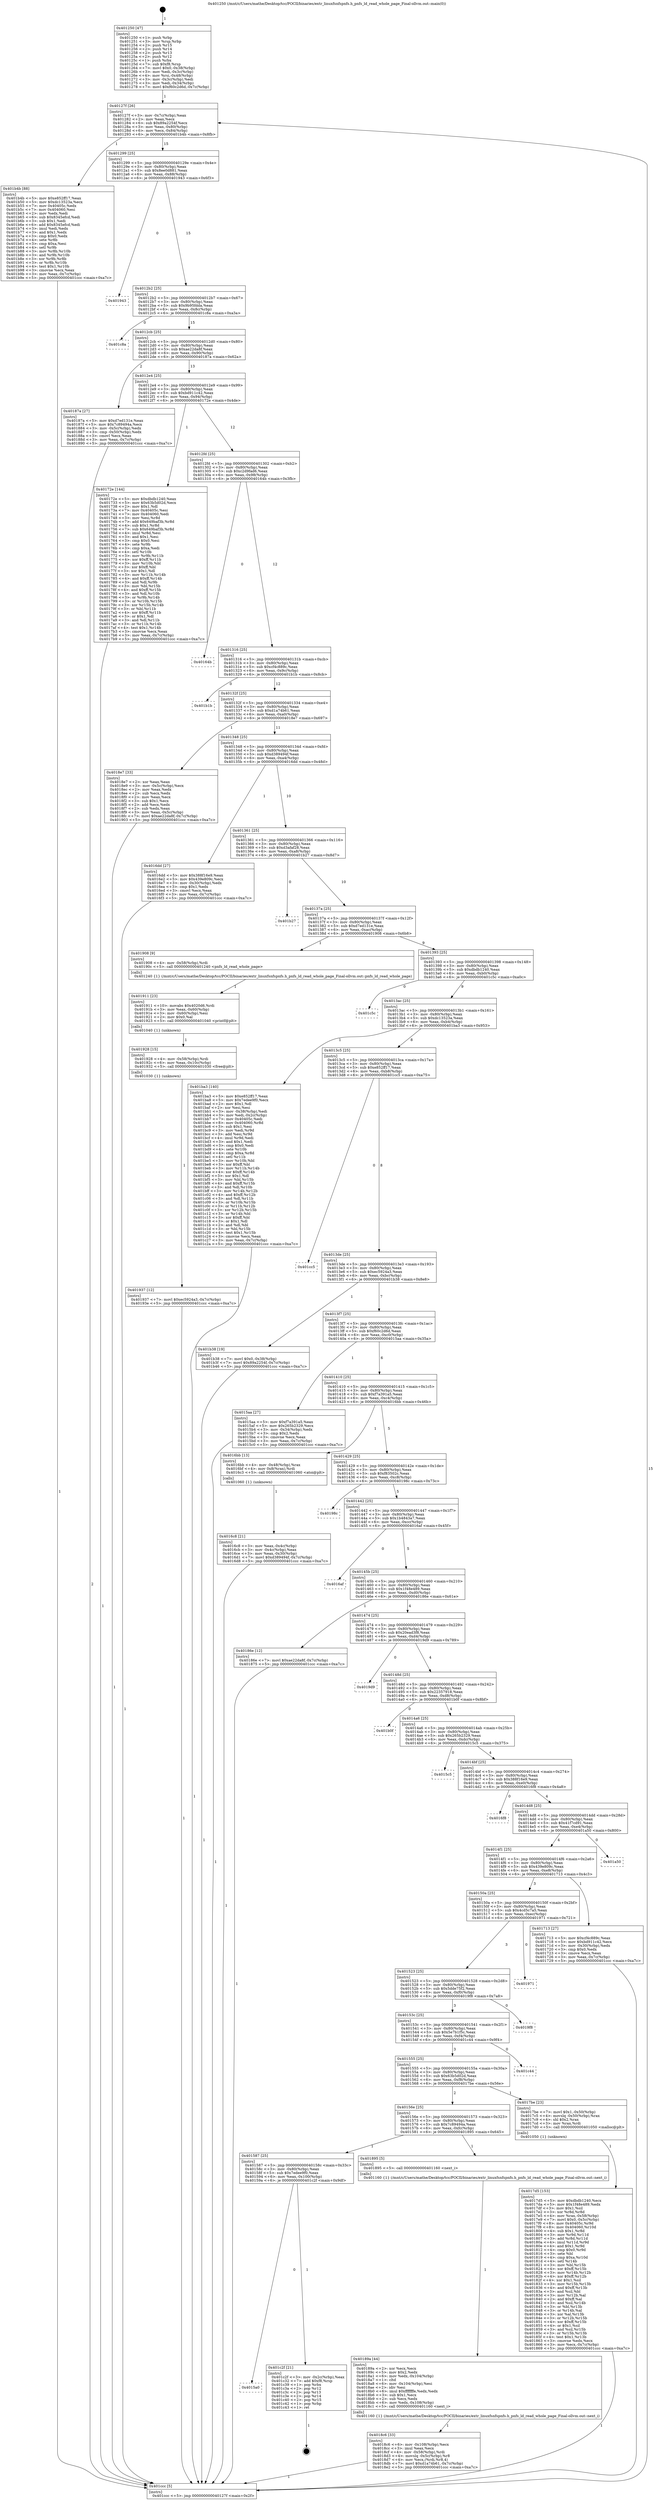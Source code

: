 digraph "0x401250" {
  label = "0x401250 (/mnt/c/Users/mathe/Desktop/tcc/POCII/binaries/extr_linuxfsnfspnfs.h_pnfs_ld_read_whole_page_Final-ollvm.out::main(0))"
  labelloc = "t"
  node[shape=record]

  Entry [label="",width=0.3,height=0.3,shape=circle,fillcolor=black,style=filled]
  "0x40127f" [label="{
     0x40127f [26]\l
     | [instrs]\l
     &nbsp;&nbsp;0x40127f \<+3\>: mov -0x7c(%rbp),%eax\l
     &nbsp;&nbsp;0x401282 \<+2\>: mov %eax,%ecx\l
     &nbsp;&nbsp;0x401284 \<+6\>: sub $0x89a2254f,%ecx\l
     &nbsp;&nbsp;0x40128a \<+3\>: mov %eax,-0x80(%rbp)\l
     &nbsp;&nbsp;0x40128d \<+6\>: mov %ecx,-0x84(%rbp)\l
     &nbsp;&nbsp;0x401293 \<+6\>: je 0000000000401b4b \<main+0x8fb\>\l
  }"]
  "0x401b4b" [label="{
     0x401b4b [88]\l
     | [instrs]\l
     &nbsp;&nbsp;0x401b4b \<+5\>: mov $0xe852ff17,%eax\l
     &nbsp;&nbsp;0x401b50 \<+5\>: mov $0xdc13523a,%ecx\l
     &nbsp;&nbsp;0x401b55 \<+7\>: mov 0x40405c,%edx\l
     &nbsp;&nbsp;0x401b5c \<+7\>: mov 0x404060,%esi\l
     &nbsp;&nbsp;0x401b63 \<+2\>: mov %edx,%edi\l
     &nbsp;&nbsp;0x401b65 \<+6\>: sub $0x8345efcd,%edi\l
     &nbsp;&nbsp;0x401b6b \<+3\>: sub $0x1,%edi\l
     &nbsp;&nbsp;0x401b6e \<+6\>: add $0x8345efcd,%edi\l
     &nbsp;&nbsp;0x401b74 \<+3\>: imul %edi,%edx\l
     &nbsp;&nbsp;0x401b77 \<+3\>: and $0x1,%edx\l
     &nbsp;&nbsp;0x401b7a \<+3\>: cmp $0x0,%edx\l
     &nbsp;&nbsp;0x401b7d \<+4\>: sete %r8b\l
     &nbsp;&nbsp;0x401b81 \<+3\>: cmp $0xa,%esi\l
     &nbsp;&nbsp;0x401b84 \<+4\>: setl %r9b\l
     &nbsp;&nbsp;0x401b88 \<+3\>: mov %r8b,%r10b\l
     &nbsp;&nbsp;0x401b8b \<+3\>: and %r9b,%r10b\l
     &nbsp;&nbsp;0x401b8e \<+3\>: xor %r9b,%r8b\l
     &nbsp;&nbsp;0x401b91 \<+3\>: or %r8b,%r10b\l
     &nbsp;&nbsp;0x401b94 \<+4\>: test $0x1,%r10b\l
     &nbsp;&nbsp;0x401b98 \<+3\>: cmovne %ecx,%eax\l
     &nbsp;&nbsp;0x401b9b \<+3\>: mov %eax,-0x7c(%rbp)\l
     &nbsp;&nbsp;0x401b9e \<+5\>: jmp 0000000000401ccc \<main+0xa7c\>\l
  }"]
  "0x401299" [label="{
     0x401299 [25]\l
     | [instrs]\l
     &nbsp;&nbsp;0x401299 \<+5\>: jmp 000000000040129e \<main+0x4e\>\l
     &nbsp;&nbsp;0x40129e \<+3\>: mov -0x80(%rbp),%eax\l
     &nbsp;&nbsp;0x4012a1 \<+5\>: sub $0x8ee0d881,%eax\l
     &nbsp;&nbsp;0x4012a6 \<+6\>: mov %eax,-0x88(%rbp)\l
     &nbsp;&nbsp;0x4012ac \<+6\>: je 0000000000401943 \<main+0x6f3\>\l
  }"]
  Exit [label="",width=0.3,height=0.3,shape=circle,fillcolor=black,style=filled,peripheries=2]
  "0x401943" [label="{
     0x401943\l
  }", style=dashed]
  "0x4012b2" [label="{
     0x4012b2 [25]\l
     | [instrs]\l
     &nbsp;&nbsp;0x4012b2 \<+5\>: jmp 00000000004012b7 \<main+0x67\>\l
     &nbsp;&nbsp;0x4012b7 \<+3\>: mov -0x80(%rbp),%eax\l
     &nbsp;&nbsp;0x4012ba \<+5\>: sub $0x9b95fdda,%eax\l
     &nbsp;&nbsp;0x4012bf \<+6\>: mov %eax,-0x8c(%rbp)\l
     &nbsp;&nbsp;0x4012c5 \<+6\>: je 0000000000401c8a \<main+0xa3a\>\l
  }"]
  "0x4015a0" [label="{
     0x4015a0\l
  }", style=dashed]
  "0x401c8a" [label="{
     0x401c8a\l
  }", style=dashed]
  "0x4012cb" [label="{
     0x4012cb [25]\l
     | [instrs]\l
     &nbsp;&nbsp;0x4012cb \<+5\>: jmp 00000000004012d0 \<main+0x80\>\l
     &nbsp;&nbsp;0x4012d0 \<+3\>: mov -0x80(%rbp),%eax\l
     &nbsp;&nbsp;0x4012d3 \<+5\>: sub $0xae22da8f,%eax\l
     &nbsp;&nbsp;0x4012d8 \<+6\>: mov %eax,-0x90(%rbp)\l
     &nbsp;&nbsp;0x4012de \<+6\>: je 000000000040187a \<main+0x62a\>\l
  }"]
  "0x401c2f" [label="{
     0x401c2f [21]\l
     | [instrs]\l
     &nbsp;&nbsp;0x401c2f \<+3\>: mov -0x2c(%rbp),%eax\l
     &nbsp;&nbsp;0x401c32 \<+7\>: add $0xf8,%rsp\l
     &nbsp;&nbsp;0x401c39 \<+1\>: pop %rbx\l
     &nbsp;&nbsp;0x401c3a \<+2\>: pop %r12\l
     &nbsp;&nbsp;0x401c3c \<+2\>: pop %r13\l
     &nbsp;&nbsp;0x401c3e \<+2\>: pop %r14\l
     &nbsp;&nbsp;0x401c40 \<+2\>: pop %r15\l
     &nbsp;&nbsp;0x401c42 \<+1\>: pop %rbp\l
     &nbsp;&nbsp;0x401c43 \<+1\>: ret\l
  }"]
  "0x40187a" [label="{
     0x40187a [27]\l
     | [instrs]\l
     &nbsp;&nbsp;0x40187a \<+5\>: mov $0xd7ed131e,%eax\l
     &nbsp;&nbsp;0x40187f \<+5\>: mov $0x7c89494a,%ecx\l
     &nbsp;&nbsp;0x401884 \<+3\>: mov -0x5c(%rbp),%edx\l
     &nbsp;&nbsp;0x401887 \<+3\>: cmp -0x50(%rbp),%edx\l
     &nbsp;&nbsp;0x40188a \<+3\>: cmovl %ecx,%eax\l
     &nbsp;&nbsp;0x40188d \<+3\>: mov %eax,-0x7c(%rbp)\l
     &nbsp;&nbsp;0x401890 \<+5\>: jmp 0000000000401ccc \<main+0xa7c\>\l
  }"]
  "0x4012e4" [label="{
     0x4012e4 [25]\l
     | [instrs]\l
     &nbsp;&nbsp;0x4012e4 \<+5\>: jmp 00000000004012e9 \<main+0x99\>\l
     &nbsp;&nbsp;0x4012e9 \<+3\>: mov -0x80(%rbp),%eax\l
     &nbsp;&nbsp;0x4012ec \<+5\>: sub $0xbd911c42,%eax\l
     &nbsp;&nbsp;0x4012f1 \<+6\>: mov %eax,-0x94(%rbp)\l
     &nbsp;&nbsp;0x4012f7 \<+6\>: je 000000000040172e \<main+0x4de\>\l
  }"]
  "0x401937" [label="{
     0x401937 [12]\l
     | [instrs]\l
     &nbsp;&nbsp;0x401937 \<+7\>: movl $0xec5924a3,-0x7c(%rbp)\l
     &nbsp;&nbsp;0x40193e \<+5\>: jmp 0000000000401ccc \<main+0xa7c\>\l
  }"]
  "0x40172e" [label="{
     0x40172e [144]\l
     | [instrs]\l
     &nbsp;&nbsp;0x40172e \<+5\>: mov $0xdbdb1240,%eax\l
     &nbsp;&nbsp;0x401733 \<+5\>: mov $0x63b5d02d,%ecx\l
     &nbsp;&nbsp;0x401738 \<+2\>: mov $0x1,%dl\l
     &nbsp;&nbsp;0x40173a \<+7\>: mov 0x40405c,%esi\l
     &nbsp;&nbsp;0x401741 \<+7\>: mov 0x404060,%edi\l
     &nbsp;&nbsp;0x401748 \<+3\>: mov %esi,%r8d\l
     &nbsp;&nbsp;0x40174b \<+7\>: add $0x649baf3b,%r8d\l
     &nbsp;&nbsp;0x401752 \<+4\>: sub $0x1,%r8d\l
     &nbsp;&nbsp;0x401756 \<+7\>: sub $0x649baf3b,%r8d\l
     &nbsp;&nbsp;0x40175d \<+4\>: imul %r8d,%esi\l
     &nbsp;&nbsp;0x401761 \<+3\>: and $0x1,%esi\l
     &nbsp;&nbsp;0x401764 \<+3\>: cmp $0x0,%esi\l
     &nbsp;&nbsp;0x401767 \<+4\>: sete %r9b\l
     &nbsp;&nbsp;0x40176b \<+3\>: cmp $0xa,%edi\l
     &nbsp;&nbsp;0x40176e \<+4\>: setl %r10b\l
     &nbsp;&nbsp;0x401772 \<+3\>: mov %r9b,%r11b\l
     &nbsp;&nbsp;0x401775 \<+4\>: xor $0xff,%r11b\l
     &nbsp;&nbsp;0x401779 \<+3\>: mov %r10b,%bl\l
     &nbsp;&nbsp;0x40177c \<+3\>: xor $0xff,%bl\l
     &nbsp;&nbsp;0x40177f \<+3\>: xor $0x1,%dl\l
     &nbsp;&nbsp;0x401782 \<+3\>: mov %r11b,%r14b\l
     &nbsp;&nbsp;0x401785 \<+4\>: and $0xff,%r14b\l
     &nbsp;&nbsp;0x401789 \<+3\>: and %dl,%r9b\l
     &nbsp;&nbsp;0x40178c \<+3\>: mov %bl,%r15b\l
     &nbsp;&nbsp;0x40178f \<+4\>: and $0xff,%r15b\l
     &nbsp;&nbsp;0x401793 \<+3\>: and %dl,%r10b\l
     &nbsp;&nbsp;0x401796 \<+3\>: or %r9b,%r14b\l
     &nbsp;&nbsp;0x401799 \<+3\>: or %r10b,%r15b\l
     &nbsp;&nbsp;0x40179c \<+3\>: xor %r15b,%r14b\l
     &nbsp;&nbsp;0x40179f \<+3\>: or %bl,%r11b\l
     &nbsp;&nbsp;0x4017a2 \<+4\>: xor $0xff,%r11b\l
     &nbsp;&nbsp;0x4017a6 \<+3\>: or $0x1,%dl\l
     &nbsp;&nbsp;0x4017a9 \<+3\>: and %dl,%r11b\l
     &nbsp;&nbsp;0x4017ac \<+3\>: or %r11b,%r14b\l
     &nbsp;&nbsp;0x4017af \<+4\>: test $0x1,%r14b\l
     &nbsp;&nbsp;0x4017b3 \<+3\>: cmovne %ecx,%eax\l
     &nbsp;&nbsp;0x4017b6 \<+3\>: mov %eax,-0x7c(%rbp)\l
     &nbsp;&nbsp;0x4017b9 \<+5\>: jmp 0000000000401ccc \<main+0xa7c\>\l
  }"]
  "0x4012fd" [label="{
     0x4012fd [25]\l
     | [instrs]\l
     &nbsp;&nbsp;0x4012fd \<+5\>: jmp 0000000000401302 \<main+0xb2\>\l
     &nbsp;&nbsp;0x401302 \<+3\>: mov -0x80(%rbp),%eax\l
     &nbsp;&nbsp;0x401305 \<+5\>: sub $0xc2d9fad6,%eax\l
     &nbsp;&nbsp;0x40130a \<+6\>: mov %eax,-0x98(%rbp)\l
     &nbsp;&nbsp;0x401310 \<+6\>: je 000000000040164b \<main+0x3fb\>\l
  }"]
  "0x401928" [label="{
     0x401928 [15]\l
     | [instrs]\l
     &nbsp;&nbsp;0x401928 \<+4\>: mov -0x58(%rbp),%rdi\l
     &nbsp;&nbsp;0x40192c \<+6\>: mov %eax,-0x10c(%rbp)\l
     &nbsp;&nbsp;0x401932 \<+5\>: call 0000000000401030 \<free@plt\>\l
     | [calls]\l
     &nbsp;&nbsp;0x401030 \{1\} (unknown)\l
  }"]
  "0x40164b" [label="{
     0x40164b\l
  }", style=dashed]
  "0x401316" [label="{
     0x401316 [25]\l
     | [instrs]\l
     &nbsp;&nbsp;0x401316 \<+5\>: jmp 000000000040131b \<main+0xcb\>\l
     &nbsp;&nbsp;0x40131b \<+3\>: mov -0x80(%rbp),%eax\l
     &nbsp;&nbsp;0x40131e \<+5\>: sub $0xcf4c889c,%eax\l
     &nbsp;&nbsp;0x401323 \<+6\>: mov %eax,-0x9c(%rbp)\l
     &nbsp;&nbsp;0x401329 \<+6\>: je 0000000000401b1b \<main+0x8cb\>\l
  }"]
  "0x401911" [label="{
     0x401911 [23]\l
     | [instrs]\l
     &nbsp;&nbsp;0x401911 \<+10\>: movabs $0x4020d6,%rdi\l
     &nbsp;&nbsp;0x40191b \<+3\>: mov %eax,-0x60(%rbp)\l
     &nbsp;&nbsp;0x40191e \<+3\>: mov -0x60(%rbp),%esi\l
     &nbsp;&nbsp;0x401921 \<+2\>: mov $0x0,%al\l
     &nbsp;&nbsp;0x401923 \<+5\>: call 0000000000401040 \<printf@plt\>\l
     | [calls]\l
     &nbsp;&nbsp;0x401040 \{1\} (unknown)\l
  }"]
  "0x401b1b" [label="{
     0x401b1b\l
  }", style=dashed]
  "0x40132f" [label="{
     0x40132f [25]\l
     | [instrs]\l
     &nbsp;&nbsp;0x40132f \<+5\>: jmp 0000000000401334 \<main+0xe4\>\l
     &nbsp;&nbsp;0x401334 \<+3\>: mov -0x80(%rbp),%eax\l
     &nbsp;&nbsp;0x401337 \<+5\>: sub $0xd1a74b61,%eax\l
     &nbsp;&nbsp;0x40133c \<+6\>: mov %eax,-0xa0(%rbp)\l
     &nbsp;&nbsp;0x401342 \<+6\>: je 00000000004018e7 \<main+0x697\>\l
  }"]
  "0x4018c6" [label="{
     0x4018c6 [33]\l
     | [instrs]\l
     &nbsp;&nbsp;0x4018c6 \<+6\>: mov -0x108(%rbp),%ecx\l
     &nbsp;&nbsp;0x4018cc \<+3\>: imul %eax,%ecx\l
     &nbsp;&nbsp;0x4018cf \<+4\>: mov -0x58(%rbp),%rdi\l
     &nbsp;&nbsp;0x4018d3 \<+4\>: movslq -0x5c(%rbp),%r8\l
     &nbsp;&nbsp;0x4018d7 \<+4\>: mov %ecx,(%rdi,%r8,4)\l
     &nbsp;&nbsp;0x4018db \<+7\>: movl $0xd1a74b61,-0x7c(%rbp)\l
     &nbsp;&nbsp;0x4018e2 \<+5\>: jmp 0000000000401ccc \<main+0xa7c\>\l
  }"]
  "0x4018e7" [label="{
     0x4018e7 [33]\l
     | [instrs]\l
     &nbsp;&nbsp;0x4018e7 \<+2\>: xor %eax,%eax\l
     &nbsp;&nbsp;0x4018e9 \<+3\>: mov -0x5c(%rbp),%ecx\l
     &nbsp;&nbsp;0x4018ec \<+2\>: mov %eax,%edx\l
     &nbsp;&nbsp;0x4018ee \<+2\>: sub %ecx,%edx\l
     &nbsp;&nbsp;0x4018f0 \<+2\>: mov %eax,%ecx\l
     &nbsp;&nbsp;0x4018f2 \<+3\>: sub $0x1,%ecx\l
     &nbsp;&nbsp;0x4018f5 \<+2\>: add %ecx,%edx\l
     &nbsp;&nbsp;0x4018f7 \<+2\>: sub %edx,%eax\l
     &nbsp;&nbsp;0x4018f9 \<+3\>: mov %eax,-0x5c(%rbp)\l
     &nbsp;&nbsp;0x4018fc \<+7\>: movl $0xae22da8f,-0x7c(%rbp)\l
     &nbsp;&nbsp;0x401903 \<+5\>: jmp 0000000000401ccc \<main+0xa7c\>\l
  }"]
  "0x401348" [label="{
     0x401348 [25]\l
     | [instrs]\l
     &nbsp;&nbsp;0x401348 \<+5\>: jmp 000000000040134d \<main+0xfd\>\l
     &nbsp;&nbsp;0x40134d \<+3\>: mov -0x80(%rbp),%eax\l
     &nbsp;&nbsp;0x401350 \<+5\>: sub $0xd389494f,%eax\l
     &nbsp;&nbsp;0x401355 \<+6\>: mov %eax,-0xa4(%rbp)\l
     &nbsp;&nbsp;0x40135b \<+6\>: je 00000000004016dd \<main+0x48d\>\l
  }"]
  "0x40189a" [label="{
     0x40189a [44]\l
     | [instrs]\l
     &nbsp;&nbsp;0x40189a \<+2\>: xor %ecx,%ecx\l
     &nbsp;&nbsp;0x40189c \<+5\>: mov $0x2,%edx\l
     &nbsp;&nbsp;0x4018a1 \<+6\>: mov %edx,-0x104(%rbp)\l
     &nbsp;&nbsp;0x4018a7 \<+1\>: cltd\l
     &nbsp;&nbsp;0x4018a8 \<+6\>: mov -0x104(%rbp),%esi\l
     &nbsp;&nbsp;0x4018ae \<+2\>: idiv %esi\l
     &nbsp;&nbsp;0x4018b0 \<+6\>: imul $0xfffffffe,%edx,%edx\l
     &nbsp;&nbsp;0x4018b6 \<+3\>: sub $0x1,%ecx\l
     &nbsp;&nbsp;0x4018b9 \<+2\>: sub %ecx,%edx\l
     &nbsp;&nbsp;0x4018bb \<+6\>: mov %edx,-0x108(%rbp)\l
     &nbsp;&nbsp;0x4018c1 \<+5\>: call 0000000000401160 \<next_i\>\l
     | [calls]\l
     &nbsp;&nbsp;0x401160 \{1\} (/mnt/c/Users/mathe/Desktop/tcc/POCII/binaries/extr_linuxfsnfspnfs.h_pnfs_ld_read_whole_page_Final-ollvm.out::next_i)\l
  }"]
  "0x4016dd" [label="{
     0x4016dd [27]\l
     | [instrs]\l
     &nbsp;&nbsp;0x4016dd \<+5\>: mov $0x388f16e9,%eax\l
     &nbsp;&nbsp;0x4016e2 \<+5\>: mov $0x439e809c,%ecx\l
     &nbsp;&nbsp;0x4016e7 \<+3\>: mov -0x30(%rbp),%edx\l
     &nbsp;&nbsp;0x4016ea \<+3\>: cmp $0x1,%edx\l
     &nbsp;&nbsp;0x4016ed \<+3\>: cmovl %ecx,%eax\l
     &nbsp;&nbsp;0x4016f0 \<+3\>: mov %eax,-0x7c(%rbp)\l
     &nbsp;&nbsp;0x4016f3 \<+5\>: jmp 0000000000401ccc \<main+0xa7c\>\l
  }"]
  "0x401361" [label="{
     0x401361 [25]\l
     | [instrs]\l
     &nbsp;&nbsp;0x401361 \<+5\>: jmp 0000000000401366 \<main+0x116\>\l
     &nbsp;&nbsp;0x401366 \<+3\>: mov -0x80(%rbp),%eax\l
     &nbsp;&nbsp;0x401369 \<+5\>: sub $0xd3afaf28,%eax\l
     &nbsp;&nbsp;0x40136e \<+6\>: mov %eax,-0xa8(%rbp)\l
     &nbsp;&nbsp;0x401374 \<+6\>: je 0000000000401b27 \<main+0x8d7\>\l
  }"]
  "0x401587" [label="{
     0x401587 [25]\l
     | [instrs]\l
     &nbsp;&nbsp;0x401587 \<+5\>: jmp 000000000040158c \<main+0x33c\>\l
     &nbsp;&nbsp;0x40158c \<+3\>: mov -0x80(%rbp),%eax\l
     &nbsp;&nbsp;0x40158f \<+5\>: sub $0x7edee9f0,%eax\l
     &nbsp;&nbsp;0x401594 \<+6\>: mov %eax,-0x100(%rbp)\l
     &nbsp;&nbsp;0x40159a \<+6\>: je 0000000000401c2f \<main+0x9df\>\l
  }"]
  "0x401b27" [label="{
     0x401b27\l
  }", style=dashed]
  "0x40137a" [label="{
     0x40137a [25]\l
     | [instrs]\l
     &nbsp;&nbsp;0x40137a \<+5\>: jmp 000000000040137f \<main+0x12f\>\l
     &nbsp;&nbsp;0x40137f \<+3\>: mov -0x80(%rbp),%eax\l
     &nbsp;&nbsp;0x401382 \<+5\>: sub $0xd7ed131e,%eax\l
     &nbsp;&nbsp;0x401387 \<+6\>: mov %eax,-0xac(%rbp)\l
     &nbsp;&nbsp;0x40138d \<+6\>: je 0000000000401908 \<main+0x6b8\>\l
  }"]
  "0x401895" [label="{
     0x401895 [5]\l
     | [instrs]\l
     &nbsp;&nbsp;0x401895 \<+5\>: call 0000000000401160 \<next_i\>\l
     | [calls]\l
     &nbsp;&nbsp;0x401160 \{1\} (/mnt/c/Users/mathe/Desktop/tcc/POCII/binaries/extr_linuxfsnfspnfs.h_pnfs_ld_read_whole_page_Final-ollvm.out::next_i)\l
  }"]
  "0x401908" [label="{
     0x401908 [9]\l
     | [instrs]\l
     &nbsp;&nbsp;0x401908 \<+4\>: mov -0x58(%rbp),%rdi\l
     &nbsp;&nbsp;0x40190c \<+5\>: call 0000000000401240 \<pnfs_ld_read_whole_page\>\l
     | [calls]\l
     &nbsp;&nbsp;0x401240 \{1\} (/mnt/c/Users/mathe/Desktop/tcc/POCII/binaries/extr_linuxfsnfspnfs.h_pnfs_ld_read_whole_page_Final-ollvm.out::pnfs_ld_read_whole_page)\l
  }"]
  "0x401393" [label="{
     0x401393 [25]\l
     | [instrs]\l
     &nbsp;&nbsp;0x401393 \<+5\>: jmp 0000000000401398 \<main+0x148\>\l
     &nbsp;&nbsp;0x401398 \<+3\>: mov -0x80(%rbp),%eax\l
     &nbsp;&nbsp;0x40139b \<+5\>: sub $0xdbdb1240,%eax\l
     &nbsp;&nbsp;0x4013a0 \<+6\>: mov %eax,-0xb0(%rbp)\l
     &nbsp;&nbsp;0x4013a6 \<+6\>: je 0000000000401c5c \<main+0xa0c\>\l
  }"]
  "0x4017d5" [label="{
     0x4017d5 [153]\l
     | [instrs]\l
     &nbsp;&nbsp;0x4017d5 \<+5\>: mov $0xdbdb1240,%ecx\l
     &nbsp;&nbsp;0x4017da \<+5\>: mov $0x1f48e489,%edx\l
     &nbsp;&nbsp;0x4017df \<+3\>: mov $0x1,%sil\l
     &nbsp;&nbsp;0x4017e2 \<+3\>: xor %r8d,%r8d\l
     &nbsp;&nbsp;0x4017e5 \<+4\>: mov %rax,-0x58(%rbp)\l
     &nbsp;&nbsp;0x4017e9 \<+7\>: movl $0x0,-0x5c(%rbp)\l
     &nbsp;&nbsp;0x4017f0 \<+8\>: mov 0x40405c,%r9d\l
     &nbsp;&nbsp;0x4017f8 \<+8\>: mov 0x404060,%r10d\l
     &nbsp;&nbsp;0x401800 \<+4\>: sub $0x1,%r8d\l
     &nbsp;&nbsp;0x401804 \<+3\>: mov %r9d,%r11d\l
     &nbsp;&nbsp;0x401807 \<+3\>: add %r8d,%r11d\l
     &nbsp;&nbsp;0x40180a \<+4\>: imul %r11d,%r9d\l
     &nbsp;&nbsp;0x40180e \<+4\>: and $0x1,%r9d\l
     &nbsp;&nbsp;0x401812 \<+4\>: cmp $0x0,%r9d\l
     &nbsp;&nbsp;0x401816 \<+3\>: sete %bl\l
     &nbsp;&nbsp;0x401819 \<+4\>: cmp $0xa,%r10d\l
     &nbsp;&nbsp;0x40181d \<+4\>: setl %r14b\l
     &nbsp;&nbsp;0x401821 \<+3\>: mov %bl,%r15b\l
     &nbsp;&nbsp;0x401824 \<+4\>: xor $0xff,%r15b\l
     &nbsp;&nbsp;0x401828 \<+3\>: mov %r14b,%r12b\l
     &nbsp;&nbsp;0x40182b \<+4\>: xor $0xff,%r12b\l
     &nbsp;&nbsp;0x40182f \<+4\>: xor $0x1,%sil\l
     &nbsp;&nbsp;0x401833 \<+3\>: mov %r15b,%r13b\l
     &nbsp;&nbsp;0x401836 \<+4\>: and $0xff,%r13b\l
     &nbsp;&nbsp;0x40183a \<+3\>: and %sil,%bl\l
     &nbsp;&nbsp;0x40183d \<+3\>: mov %r12b,%al\l
     &nbsp;&nbsp;0x401840 \<+2\>: and $0xff,%al\l
     &nbsp;&nbsp;0x401842 \<+3\>: and %sil,%r14b\l
     &nbsp;&nbsp;0x401845 \<+3\>: or %bl,%r13b\l
     &nbsp;&nbsp;0x401848 \<+3\>: or %r14b,%al\l
     &nbsp;&nbsp;0x40184b \<+3\>: xor %al,%r13b\l
     &nbsp;&nbsp;0x40184e \<+3\>: or %r12b,%r15b\l
     &nbsp;&nbsp;0x401851 \<+4\>: xor $0xff,%r15b\l
     &nbsp;&nbsp;0x401855 \<+4\>: or $0x1,%sil\l
     &nbsp;&nbsp;0x401859 \<+3\>: and %sil,%r15b\l
     &nbsp;&nbsp;0x40185c \<+3\>: or %r15b,%r13b\l
     &nbsp;&nbsp;0x40185f \<+4\>: test $0x1,%r13b\l
     &nbsp;&nbsp;0x401863 \<+3\>: cmovne %edx,%ecx\l
     &nbsp;&nbsp;0x401866 \<+3\>: mov %ecx,-0x7c(%rbp)\l
     &nbsp;&nbsp;0x401869 \<+5\>: jmp 0000000000401ccc \<main+0xa7c\>\l
  }"]
  "0x401c5c" [label="{
     0x401c5c\l
  }", style=dashed]
  "0x4013ac" [label="{
     0x4013ac [25]\l
     | [instrs]\l
     &nbsp;&nbsp;0x4013ac \<+5\>: jmp 00000000004013b1 \<main+0x161\>\l
     &nbsp;&nbsp;0x4013b1 \<+3\>: mov -0x80(%rbp),%eax\l
     &nbsp;&nbsp;0x4013b4 \<+5\>: sub $0xdc13523a,%eax\l
     &nbsp;&nbsp;0x4013b9 \<+6\>: mov %eax,-0xb4(%rbp)\l
     &nbsp;&nbsp;0x4013bf \<+6\>: je 0000000000401ba3 \<main+0x953\>\l
  }"]
  "0x40156e" [label="{
     0x40156e [25]\l
     | [instrs]\l
     &nbsp;&nbsp;0x40156e \<+5\>: jmp 0000000000401573 \<main+0x323\>\l
     &nbsp;&nbsp;0x401573 \<+3\>: mov -0x80(%rbp),%eax\l
     &nbsp;&nbsp;0x401576 \<+5\>: sub $0x7c89494a,%eax\l
     &nbsp;&nbsp;0x40157b \<+6\>: mov %eax,-0xfc(%rbp)\l
     &nbsp;&nbsp;0x401581 \<+6\>: je 0000000000401895 \<main+0x645\>\l
  }"]
  "0x401ba3" [label="{
     0x401ba3 [140]\l
     | [instrs]\l
     &nbsp;&nbsp;0x401ba3 \<+5\>: mov $0xe852ff17,%eax\l
     &nbsp;&nbsp;0x401ba8 \<+5\>: mov $0x7edee9f0,%ecx\l
     &nbsp;&nbsp;0x401bad \<+2\>: mov $0x1,%dl\l
     &nbsp;&nbsp;0x401baf \<+2\>: xor %esi,%esi\l
     &nbsp;&nbsp;0x401bb1 \<+3\>: mov -0x38(%rbp),%edi\l
     &nbsp;&nbsp;0x401bb4 \<+3\>: mov %edi,-0x2c(%rbp)\l
     &nbsp;&nbsp;0x401bb7 \<+7\>: mov 0x40405c,%edi\l
     &nbsp;&nbsp;0x401bbe \<+8\>: mov 0x404060,%r8d\l
     &nbsp;&nbsp;0x401bc6 \<+3\>: sub $0x1,%esi\l
     &nbsp;&nbsp;0x401bc9 \<+3\>: mov %edi,%r9d\l
     &nbsp;&nbsp;0x401bcc \<+3\>: add %esi,%r9d\l
     &nbsp;&nbsp;0x401bcf \<+4\>: imul %r9d,%edi\l
     &nbsp;&nbsp;0x401bd3 \<+3\>: and $0x1,%edi\l
     &nbsp;&nbsp;0x401bd6 \<+3\>: cmp $0x0,%edi\l
     &nbsp;&nbsp;0x401bd9 \<+4\>: sete %r10b\l
     &nbsp;&nbsp;0x401bdd \<+4\>: cmp $0xa,%r8d\l
     &nbsp;&nbsp;0x401be1 \<+4\>: setl %r11b\l
     &nbsp;&nbsp;0x401be5 \<+3\>: mov %r10b,%bl\l
     &nbsp;&nbsp;0x401be8 \<+3\>: xor $0xff,%bl\l
     &nbsp;&nbsp;0x401beb \<+3\>: mov %r11b,%r14b\l
     &nbsp;&nbsp;0x401bee \<+4\>: xor $0xff,%r14b\l
     &nbsp;&nbsp;0x401bf2 \<+3\>: xor $0x1,%dl\l
     &nbsp;&nbsp;0x401bf5 \<+3\>: mov %bl,%r15b\l
     &nbsp;&nbsp;0x401bf8 \<+4\>: and $0xff,%r15b\l
     &nbsp;&nbsp;0x401bfc \<+3\>: and %dl,%r10b\l
     &nbsp;&nbsp;0x401bff \<+3\>: mov %r14b,%r12b\l
     &nbsp;&nbsp;0x401c02 \<+4\>: and $0xff,%r12b\l
     &nbsp;&nbsp;0x401c06 \<+3\>: and %dl,%r11b\l
     &nbsp;&nbsp;0x401c09 \<+3\>: or %r10b,%r15b\l
     &nbsp;&nbsp;0x401c0c \<+3\>: or %r11b,%r12b\l
     &nbsp;&nbsp;0x401c0f \<+3\>: xor %r12b,%r15b\l
     &nbsp;&nbsp;0x401c12 \<+3\>: or %r14b,%bl\l
     &nbsp;&nbsp;0x401c15 \<+3\>: xor $0xff,%bl\l
     &nbsp;&nbsp;0x401c18 \<+3\>: or $0x1,%dl\l
     &nbsp;&nbsp;0x401c1b \<+2\>: and %dl,%bl\l
     &nbsp;&nbsp;0x401c1d \<+3\>: or %bl,%r15b\l
     &nbsp;&nbsp;0x401c20 \<+4\>: test $0x1,%r15b\l
     &nbsp;&nbsp;0x401c24 \<+3\>: cmovne %ecx,%eax\l
     &nbsp;&nbsp;0x401c27 \<+3\>: mov %eax,-0x7c(%rbp)\l
     &nbsp;&nbsp;0x401c2a \<+5\>: jmp 0000000000401ccc \<main+0xa7c\>\l
  }"]
  "0x4013c5" [label="{
     0x4013c5 [25]\l
     | [instrs]\l
     &nbsp;&nbsp;0x4013c5 \<+5\>: jmp 00000000004013ca \<main+0x17a\>\l
     &nbsp;&nbsp;0x4013ca \<+3\>: mov -0x80(%rbp),%eax\l
     &nbsp;&nbsp;0x4013cd \<+5\>: sub $0xe852ff17,%eax\l
     &nbsp;&nbsp;0x4013d2 \<+6\>: mov %eax,-0xb8(%rbp)\l
     &nbsp;&nbsp;0x4013d8 \<+6\>: je 0000000000401cc5 \<main+0xa75\>\l
  }"]
  "0x4017be" [label="{
     0x4017be [23]\l
     | [instrs]\l
     &nbsp;&nbsp;0x4017be \<+7\>: movl $0x1,-0x50(%rbp)\l
     &nbsp;&nbsp;0x4017c5 \<+4\>: movslq -0x50(%rbp),%rax\l
     &nbsp;&nbsp;0x4017c9 \<+4\>: shl $0x2,%rax\l
     &nbsp;&nbsp;0x4017cd \<+3\>: mov %rax,%rdi\l
     &nbsp;&nbsp;0x4017d0 \<+5\>: call 0000000000401050 \<malloc@plt\>\l
     | [calls]\l
     &nbsp;&nbsp;0x401050 \{1\} (unknown)\l
  }"]
  "0x401cc5" [label="{
     0x401cc5\l
  }", style=dashed]
  "0x4013de" [label="{
     0x4013de [25]\l
     | [instrs]\l
     &nbsp;&nbsp;0x4013de \<+5\>: jmp 00000000004013e3 \<main+0x193\>\l
     &nbsp;&nbsp;0x4013e3 \<+3\>: mov -0x80(%rbp),%eax\l
     &nbsp;&nbsp;0x4013e6 \<+5\>: sub $0xec5924a3,%eax\l
     &nbsp;&nbsp;0x4013eb \<+6\>: mov %eax,-0xbc(%rbp)\l
     &nbsp;&nbsp;0x4013f1 \<+6\>: je 0000000000401b38 \<main+0x8e8\>\l
  }"]
  "0x401555" [label="{
     0x401555 [25]\l
     | [instrs]\l
     &nbsp;&nbsp;0x401555 \<+5\>: jmp 000000000040155a \<main+0x30a\>\l
     &nbsp;&nbsp;0x40155a \<+3\>: mov -0x80(%rbp),%eax\l
     &nbsp;&nbsp;0x40155d \<+5\>: sub $0x63b5d02d,%eax\l
     &nbsp;&nbsp;0x401562 \<+6\>: mov %eax,-0xf8(%rbp)\l
     &nbsp;&nbsp;0x401568 \<+6\>: je 00000000004017be \<main+0x56e\>\l
  }"]
  "0x401b38" [label="{
     0x401b38 [19]\l
     | [instrs]\l
     &nbsp;&nbsp;0x401b38 \<+7\>: movl $0x0,-0x38(%rbp)\l
     &nbsp;&nbsp;0x401b3f \<+7\>: movl $0x89a2254f,-0x7c(%rbp)\l
     &nbsp;&nbsp;0x401b46 \<+5\>: jmp 0000000000401ccc \<main+0xa7c\>\l
  }"]
  "0x4013f7" [label="{
     0x4013f7 [25]\l
     | [instrs]\l
     &nbsp;&nbsp;0x4013f7 \<+5\>: jmp 00000000004013fc \<main+0x1ac\>\l
     &nbsp;&nbsp;0x4013fc \<+3\>: mov -0x80(%rbp),%eax\l
     &nbsp;&nbsp;0x4013ff \<+5\>: sub $0xf60c2d6d,%eax\l
     &nbsp;&nbsp;0x401404 \<+6\>: mov %eax,-0xc0(%rbp)\l
     &nbsp;&nbsp;0x40140a \<+6\>: je 00000000004015aa \<main+0x35a\>\l
  }"]
  "0x401c44" [label="{
     0x401c44\l
  }", style=dashed]
  "0x4015aa" [label="{
     0x4015aa [27]\l
     | [instrs]\l
     &nbsp;&nbsp;0x4015aa \<+5\>: mov $0xf7a391a5,%eax\l
     &nbsp;&nbsp;0x4015af \<+5\>: mov $0x265b2329,%ecx\l
     &nbsp;&nbsp;0x4015b4 \<+3\>: mov -0x34(%rbp),%edx\l
     &nbsp;&nbsp;0x4015b7 \<+3\>: cmp $0x2,%edx\l
     &nbsp;&nbsp;0x4015ba \<+3\>: cmovne %ecx,%eax\l
     &nbsp;&nbsp;0x4015bd \<+3\>: mov %eax,-0x7c(%rbp)\l
     &nbsp;&nbsp;0x4015c0 \<+5\>: jmp 0000000000401ccc \<main+0xa7c\>\l
  }"]
  "0x401410" [label="{
     0x401410 [25]\l
     | [instrs]\l
     &nbsp;&nbsp;0x401410 \<+5\>: jmp 0000000000401415 \<main+0x1c5\>\l
     &nbsp;&nbsp;0x401415 \<+3\>: mov -0x80(%rbp),%eax\l
     &nbsp;&nbsp;0x401418 \<+5\>: sub $0xf7a391a5,%eax\l
     &nbsp;&nbsp;0x40141d \<+6\>: mov %eax,-0xc4(%rbp)\l
     &nbsp;&nbsp;0x401423 \<+6\>: je 00000000004016bb \<main+0x46b\>\l
  }"]
  "0x401ccc" [label="{
     0x401ccc [5]\l
     | [instrs]\l
     &nbsp;&nbsp;0x401ccc \<+5\>: jmp 000000000040127f \<main+0x2f\>\l
  }"]
  "0x401250" [label="{
     0x401250 [47]\l
     | [instrs]\l
     &nbsp;&nbsp;0x401250 \<+1\>: push %rbp\l
     &nbsp;&nbsp;0x401251 \<+3\>: mov %rsp,%rbp\l
     &nbsp;&nbsp;0x401254 \<+2\>: push %r15\l
     &nbsp;&nbsp;0x401256 \<+2\>: push %r14\l
     &nbsp;&nbsp;0x401258 \<+2\>: push %r13\l
     &nbsp;&nbsp;0x40125a \<+2\>: push %r12\l
     &nbsp;&nbsp;0x40125c \<+1\>: push %rbx\l
     &nbsp;&nbsp;0x40125d \<+7\>: sub $0xf8,%rsp\l
     &nbsp;&nbsp;0x401264 \<+7\>: movl $0x0,-0x38(%rbp)\l
     &nbsp;&nbsp;0x40126b \<+3\>: mov %edi,-0x3c(%rbp)\l
     &nbsp;&nbsp;0x40126e \<+4\>: mov %rsi,-0x48(%rbp)\l
     &nbsp;&nbsp;0x401272 \<+3\>: mov -0x3c(%rbp),%edi\l
     &nbsp;&nbsp;0x401275 \<+3\>: mov %edi,-0x34(%rbp)\l
     &nbsp;&nbsp;0x401278 \<+7\>: movl $0xf60c2d6d,-0x7c(%rbp)\l
  }"]
  "0x40153c" [label="{
     0x40153c [25]\l
     | [instrs]\l
     &nbsp;&nbsp;0x40153c \<+5\>: jmp 0000000000401541 \<main+0x2f1\>\l
     &nbsp;&nbsp;0x401541 \<+3\>: mov -0x80(%rbp),%eax\l
     &nbsp;&nbsp;0x401544 \<+5\>: sub $0x5e7b1f5c,%eax\l
     &nbsp;&nbsp;0x401549 \<+6\>: mov %eax,-0xf4(%rbp)\l
     &nbsp;&nbsp;0x40154f \<+6\>: je 0000000000401c44 \<main+0x9f4\>\l
  }"]
  "0x4016bb" [label="{
     0x4016bb [13]\l
     | [instrs]\l
     &nbsp;&nbsp;0x4016bb \<+4\>: mov -0x48(%rbp),%rax\l
     &nbsp;&nbsp;0x4016bf \<+4\>: mov 0x8(%rax),%rdi\l
     &nbsp;&nbsp;0x4016c3 \<+5\>: call 0000000000401060 \<atoi@plt\>\l
     | [calls]\l
     &nbsp;&nbsp;0x401060 \{1\} (unknown)\l
  }"]
  "0x401429" [label="{
     0x401429 [25]\l
     | [instrs]\l
     &nbsp;&nbsp;0x401429 \<+5\>: jmp 000000000040142e \<main+0x1de\>\l
     &nbsp;&nbsp;0x40142e \<+3\>: mov -0x80(%rbp),%eax\l
     &nbsp;&nbsp;0x401431 \<+5\>: sub $0xf83502c,%eax\l
     &nbsp;&nbsp;0x401436 \<+6\>: mov %eax,-0xc8(%rbp)\l
     &nbsp;&nbsp;0x40143c \<+6\>: je 000000000040198c \<main+0x73c\>\l
  }"]
  "0x4016c8" [label="{
     0x4016c8 [21]\l
     | [instrs]\l
     &nbsp;&nbsp;0x4016c8 \<+3\>: mov %eax,-0x4c(%rbp)\l
     &nbsp;&nbsp;0x4016cb \<+3\>: mov -0x4c(%rbp),%eax\l
     &nbsp;&nbsp;0x4016ce \<+3\>: mov %eax,-0x30(%rbp)\l
     &nbsp;&nbsp;0x4016d1 \<+7\>: movl $0xd389494f,-0x7c(%rbp)\l
     &nbsp;&nbsp;0x4016d8 \<+5\>: jmp 0000000000401ccc \<main+0xa7c\>\l
  }"]
  "0x4019f8" [label="{
     0x4019f8\l
  }", style=dashed]
  "0x40198c" [label="{
     0x40198c\l
  }", style=dashed]
  "0x401442" [label="{
     0x401442 [25]\l
     | [instrs]\l
     &nbsp;&nbsp;0x401442 \<+5\>: jmp 0000000000401447 \<main+0x1f7\>\l
     &nbsp;&nbsp;0x401447 \<+3\>: mov -0x80(%rbp),%eax\l
     &nbsp;&nbsp;0x40144a \<+5\>: sub $0x1b4843a7,%eax\l
     &nbsp;&nbsp;0x40144f \<+6\>: mov %eax,-0xcc(%rbp)\l
     &nbsp;&nbsp;0x401455 \<+6\>: je 00000000004016af \<main+0x45f\>\l
  }"]
  "0x401523" [label="{
     0x401523 [25]\l
     | [instrs]\l
     &nbsp;&nbsp;0x401523 \<+5\>: jmp 0000000000401528 \<main+0x2d8\>\l
     &nbsp;&nbsp;0x401528 \<+3\>: mov -0x80(%rbp),%eax\l
     &nbsp;&nbsp;0x40152b \<+5\>: sub $0x5dde75f2,%eax\l
     &nbsp;&nbsp;0x401530 \<+6\>: mov %eax,-0xf0(%rbp)\l
     &nbsp;&nbsp;0x401536 \<+6\>: je 00000000004019f8 \<main+0x7a8\>\l
  }"]
  "0x4016af" [label="{
     0x4016af\l
  }", style=dashed]
  "0x40145b" [label="{
     0x40145b [25]\l
     | [instrs]\l
     &nbsp;&nbsp;0x40145b \<+5\>: jmp 0000000000401460 \<main+0x210\>\l
     &nbsp;&nbsp;0x401460 \<+3\>: mov -0x80(%rbp),%eax\l
     &nbsp;&nbsp;0x401463 \<+5\>: sub $0x1f48e489,%eax\l
     &nbsp;&nbsp;0x401468 \<+6\>: mov %eax,-0xd0(%rbp)\l
     &nbsp;&nbsp;0x40146e \<+6\>: je 000000000040186e \<main+0x61e\>\l
  }"]
  "0x401971" [label="{
     0x401971\l
  }", style=dashed]
  "0x40186e" [label="{
     0x40186e [12]\l
     | [instrs]\l
     &nbsp;&nbsp;0x40186e \<+7\>: movl $0xae22da8f,-0x7c(%rbp)\l
     &nbsp;&nbsp;0x401875 \<+5\>: jmp 0000000000401ccc \<main+0xa7c\>\l
  }"]
  "0x401474" [label="{
     0x401474 [25]\l
     | [instrs]\l
     &nbsp;&nbsp;0x401474 \<+5\>: jmp 0000000000401479 \<main+0x229\>\l
     &nbsp;&nbsp;0x401479 \<+3\>: mov -0x80(%rbp),%eax\l
     &nbsp;&nbsp;0x40147c \<+5\>: sub $0x20ead3f8,%eax\l
     &nbsp;&nbsp;0x401481 \<+6\>: mov %eax,-0xd4(%rbp)\l
     &nbsp;&nbsp;0x401487 \<+6\>: je 00000000004019d9 \<main+0x789\>\l
  }"]
  "0x40150a" [label="{
     0x40150a [25]\l
     | [instrs]\l
     &nbsp;&nbsp;0x40150a \<+5\>: jmp 000000000040150f \<main+0x2bf\>\l
     &nbsp;&nbsp;0x40150f \<+3\>: mov -0x80(%rbp),%eax\l
     &nbsp;&nbsp;0x401512 \<+5\>: sub $0x4cd5c7a5,%eax\l
     &nbsp;&nbsp;0x401517 \<+6\>: mov %eax,-0xec(%rbp)\l
     &nbsp;&nbsp;0x40151d \<+6\>: je 0000000000401971 \<main+0x721\>\l
  }"]
  "0x4019d9" [label="{
     0x4019d9\l
  }", style=dashed]
  "0x40148d" [label="{
     0x40148d [25]\l
     | [instrs]\l
     &nbsp;&nbsp;0x40148d \<+5\>: jmp 0000000000401492 \<main+0x242\>\l
     &nbsp;&nbsp;0x401492 \<+3\>: mov -0x80(%rbp),%eax\l
     &nbsp;&nbsp;0x401495 \<+5\>: sub $0x22357918,%eax\l
     &nbsp;&nbsp;0x40149a \<+6\>: mov %eax,-0xd8(%rbp)\l
     &nbsp;&nbsp;0x4014a0 \<+6\>: je 0000000000401b0f \<main+0x8bf\>\l
  }"]
  "0x401713" [label="{
     0x401713 [27]\l
     | [instrs]\l
     &nbsp;&nbsp;0x401713 \<+5\>: mov $0xcf4c889c,%eax\l
     &nbsp;&nbsp;0x401718 \<+5\>: mov $0xbd911c42,%ecx\l
     &nbsp;&nbsp;0x40171d \<+3\>: mov -0x30(%rbp),%edx\l
     &nbsp;&nbsp;0x401720 \<+3\>: cmp $0x0,%edx\l
     &nbsp;&nbsp;0x401723 \<+3\>: cmove %ecx,%eax\l
     &nbsp;&nbsp;0x401726 \<+3\>: mov %eax,-0x7c(%rbp)\l
     &nbsp;&nbsp;0x401729 \<+5\>: jmp 0000000000401ccc \<main+0xa7c\>\l
  }"]
  "0x401b0f" [label="{
     0x401b0f\l
  }", style=dashed]
  "0x4014a6" [label="{
     0x4014a6 [25]\l
     | [instrs]\l
     &nbsp;&nbsp;0x4014a6 \<+5\>: jmp 00000000004014ab \<main+0x25b\>\l
     &nbsp;&nbsp;0x4014ab \<+3\>: mov -0x80(%rbp),%eax\l
     &nbsp;&nbsp;0x4014ae \<+5\>: sub $0x265b2329,%eax\l
     &nbsp;&nbsp;0x4014b3 \<+6\>: mov %eax,-0xdc(%rbp)\l
     &nbsp;&nbsp;0x4014b9 \<+6\>: je 00000000004015c5 \<main+0x375\>\l
  }"]
  "0x4014f1" [label="{
     0x4014f1 [25]\l
     | [instrs]\l
     &nbsp;&nbsp;0x4014f1 \<+5\>: jmp 00000000004014f6 \<main+0x2a6\>\l
     &nbsp;&nbsp;0x4014f6 \<+3\>: mov -0x80(%rbp),%eax\l
     &nbsp;&nbsp;0x4014f9 \<+5\>: sub $0x439e809c,%eax\l
     &nbsp;&nbsp;0x4014fe \<+6\>: mov %eax,-0xe8(%rbp)\l
     &nbsp;&nbsp;0x401504 \<+6\>: je 0000000000401713 \<main+0x4c3\>\l
  }"]
  "0x4015c5" [label="{
     0x4015c5\l
  }", style=dashed]
  "0x4014bf" [label="{
     0x4014bf [25]\l
     | [instrs]\l
     &nbsp;&nbsp;0x4014bf \<+5\>: jmp 00000000004014c4 \<main+0x274\>\l
     &nbsp;&nbsp;0x4014c4 \<+3\>: mov -0x80(%rbp),%eax\l
     &nbsp;&nbsp;0x4014c7 \<+5\>: sub $0x388f16e9,%eax\l
     &nbsp;&nbsp;0x4014cc \<+6\>: mov %eax,-0xe0(%rbp)\l
     &nbsp;&nbsp;0x4014d2 \<+6\>: je 00000000004016f8 \<main+0x4a8\>\l
  }"]
  "0x401a50" [label="{
     0x401a50\l
  }", style=dashed]
  "0x4016f8" [label="{
     0x4016f8\l
  }", style=dashed]
  "0x4014d8" [label="{
     0x4014d8 [25]\l
     | [instrs]\l
     &nbsp;&nbsp;0x4014d8 \<+5\>: jmp 00000000004014dd \<main+0x28d\>\l
     &nbsp;&nbsp;0x4014dd \<+3\>: mov -0x80(%rbp),%eax\l
     &nbsp;&nbsp;0x4014e0 \<+5\>: sub $0x41f7cd91,%eax\l
     &nbsp;&nbsp;0x4014e5 \<+6\>: mov %eax,-0xe4(%rbp)\l
     &nbsp;&nbsp;0x4014eb \<+6\>: je 0000000000401a50 \<main+0x800\>\l
  }"]
  Entry -> "0x401250" [label=" 1"]
  "0x40127f" -> "0x401b4b" [label=" 1"]
  "0x40127f" -> "0x401299" [label=" 15"]
  "0x401c2f" -> Exit [label=" 1"]
  "0x401299" -> "0x401943" [label=" 0"]
  "0x401299" -> "0x4012b2" [label=" 15"]
  "0x401587" -> "0x4015a0" [label=" 0"]
  "0x4012b2" -> "0x401c8a" [label=" 0"]
  "0x4012b2" -> "0x4012cb" [label=" 15"]
  "0x401587" -> "0x401c2f" [label=" 1"]
  "0x4012cb" -> "0x40187a" [label=" 2"]
  "0x4012cb" -> "0x4012e4" [label=" 13"]
  "0x401ba3" -> "0x401ccc" [label=" 1"]
  "0x4012e4" -> "0x40172e" [label=" 1"]
  "0x4012e4" -> "0x4012fd" [label=" 12"]
  "0x401b4b" -> "0x401ccc" [label=" 1"]
  "0x4012fd" -> "0x40164b" [label=" 0"]
  "0x4012fd" -> "0x401316" [label=" 12"]
  "0x401b38" -> "0x401ccc" [label=" 1"]
  "0x401316" -> "0x401b1b" [label=" 0"]
  "0x401316" -> "0x40132f" [label=" 12"]
  "0x401937" -> "0x401ccc" [label=" 1"]
  "0x40132f" -> "0x4018e7" [label=" 1"]
  "0x40132f" -> "0x401348" [label=" 11"]
  "0x401928" -> "0x401937" [label=" 1"]
  "0x401348" -> "0x4016dd" [label=" 1"]
  "0x401348" -> "0x401361" [label=" 10"]
  "0x401911" -> "0x401928" [label=" 1"]
  "0x401361" -> "0x401b27" [label=" 0"]
  "0x401361" -> "0x40137a" [label=" 10"]
  "0x401908" -> "0x401911" [label=" 1"]
  "0x40137a" -> "0x401908" [label=" 1"]
  "0x40137a" -> "0x401393" [label=" 9"]
  "0x4018e7" -> "0x401ccc" [label=" 1"]
  "0x401393" -> "0x401c5c" [label=" 0"]
  "0x401393" -> "0x4013ac" [label=" 9"]
  "0x40189a" -> "0x4018c6" [label=" 1"]
  "0x4013ac" -> "0x401ba3" [label=" 1"]
  "0x4013ac" -> "0x4013c5" [label=" 8"]
  "0x401895" -> "0x40189a" [label=" 1"]
  "0x4013c5" -> "0x401cc5" [label=" 0"]
  "0x4013c5" -> "0x4013de" [label=" 8"]
  "0x40156e" -> "0x401587" [label=" 1"]
  "0x4013de" -> "0x401b38" [label=" 1"]
  "0x4013de" -> "0x4013f7" [label=" 7"]
  "0x4018c6" -> "0x401ccc" [label=" 1"]
  "0x4013f7" -> "0x4015aa" [label=" 1"]
  "0x4013f7" -> "0x401410" [label=" 6"]
  "0x4015aa" -> "0x401ccc" [label=" 1"]
  "0x401250" -> "0x40127f" [label=" 1"]
  "0x401ccc" -> "0x40127f" [label=" 15"]
  "0x40187a" -> "0x401ccc" [label=" 2"]
  "0x401410" -> "0x4016bb" [label=" 1"]
  "0x401410" -> "0x401429" [label=" 5"]
  "0x4016bb" -> "0x4016c8" [label=" 1"]
  "0x4016c8" -> "0x401ccc" [label=" 1"]
  "0x4016dd" -> "0x401ccc" [label=" 1"]
  "0x4017d5" -> "0x401ccc" [label=" 1"]
  "0x401429" -> "0x40198c" [label=" 0"]
  "0x401429" -> "0x401442" [label=" 5"]
  "0x4017be" -> "0x4017d5" [label=" 1"]
  "0x401442" -> "0x4016af" [label=" 0"]
  "0x401442" -> "0x40145b" [label=" 5"]
  "0x401555" -> "0x4017be" [label=" 1"]
  "0x40145b" -> "0x40186e" [label=" 1"]
  "0x40145b" -> "0x401474" [label=" 4"]
  "0x40156e" -> "0x401895" [label=" 1"]
  "0x401474" -> "0x4019d9" [label=" 0"]
  "0x401474" -> "0x40148d" [label=" 4"]
  "0x40153c" -> "0x401c44" [label=" 0"]
  "0x40148d" -> "0x401b0f" [label=" 0"]
  "0x40148d" -> "0x4014a6" [label=" 4"]
  "0x40186e" -> "0x401ccc" [label=" 1"]
  "0x4014a6" -> "0x4015c5" [label=" 0"]
  "0x4014a6" -> "0x4014bf" [label=" 4"]
  "0x401523" -> "0x4019f8" [label=" 0"]
  "0x4014bf" -> "0x4016f8" [label=" 0"]
  "0x4014bf" -> "0x4014d8" [label=" 4"]
  "0x401555" -> "0x40156e" [label=" 2"]
  "0x4014d8" -> "0x401a50" [label=" 0"]
  "0x4014d8" -> "0x4014f1" [label=" 4"]
  "0x401523" -> "0x40153c" [label=" 3"]
  "0x4014f1" -> "0x401713" [label=" 1"]
  "0x4014f1" -> "0x40150a" [label=" 3"]
  "0x401713" -> "0x401ccc" [label=" 1"]
  "0x40172e" -> "0x401ccc" [label=" 1"]
  "0x40153c" -> "0x401555" [label=" 3"]
  "0x40150a" -> "0x401971" [label=" 0"]
  "0x40150a" -> "0x401523" [label=" 3"]
}
